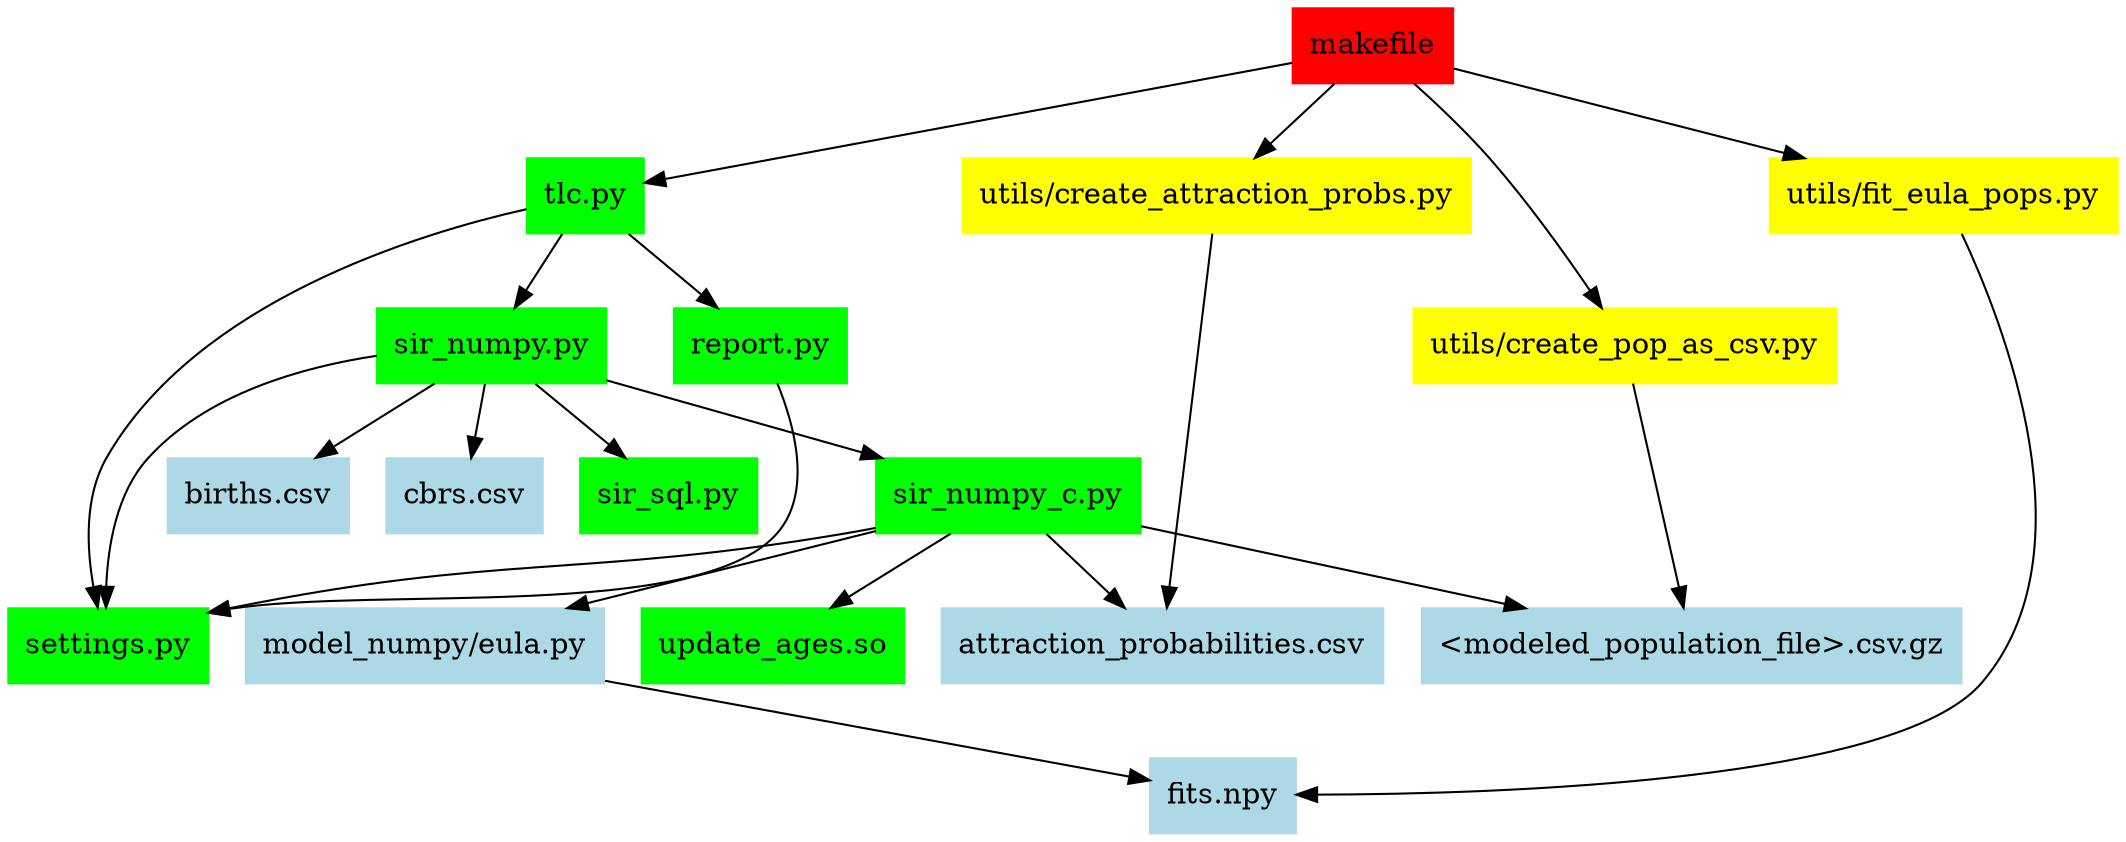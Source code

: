 digraph codebase {
    // Define node attributes
    node [shape=box, style=filled];

    // Define file nodes and their types
    attraction_probabilities_csv [label="attraction_probabilities.csv", color=lightblue];
    births_csv [label="births.csv", color=lightblue];
    cbrs_csv [label="cbrs.csv", color=lightblue];
    modeled_population_file [label="<modeled_population_file>.csv.gz", color=lightblue];
    fits_npy [label="fits.npy", color=lightblue];
    makefile [label="makefile", color=red];
    eula_py [label="model_numpy/eula.py", color=lightblue];
    report_py [label="report.py", color=green];
    settings_py [label="settings.py", color=green];
    sir_numpy_py [label="sir_numpy.py", color=green];
    sir_numpy_c_py [label="sir_numpy_c.py", color=green];
    sir_sql_py [label="sir_sql.py", color=green];
    tlc_py [label="tlc.py", color=green];
    update_ages_so [label="update_ages.so", color=green];

    fit_eula_pops_py [label="utils/fit_eula_pops.py", color=yellow];
    create_attraction_probs [label="utils/create_attraction_probs.py", color=yellow];
    create_pop_as_csv [label="utils/create_pop_as_csv.py", color=yellow];


    // Define relationships
    makefile -> tlc_py
    tlc_py -> { sir_numpy_py report_py };
    tlc_py -> settings_py;
    sir_numpy_py -> settings_py;
    sir_numpy_py -> sir_sql_py;
    sir_numpy_py -> sir_numpy_c_py;
    sir_numpy_py -> births_csv;
    sir_numpy_py -> cbrs_csv;
    sir_numpy_c_py -> attraction_probabilities_csv;
    sir_numpy_c_py -> eula_py;
    sir_numpy_c_py -> modeled_population_file;
    { sir_numpy_c_py report_py } -> settings_py;
    sir_numpy_c_py -> update_ages_so;

    makefile -> fit_eula_pops_py;
    fit_eula_pops_py -> fits_npy;
    eula_py -> fits_npy;

    makefile -> create_pop_as_csv;
    create_pop_as_csv -> modeled_population_file;

    makefile -> create_attraction_probs;
    create_attraction_probs -> attraction_probabilities_csv;

    // Add the rest of the relationships
}

